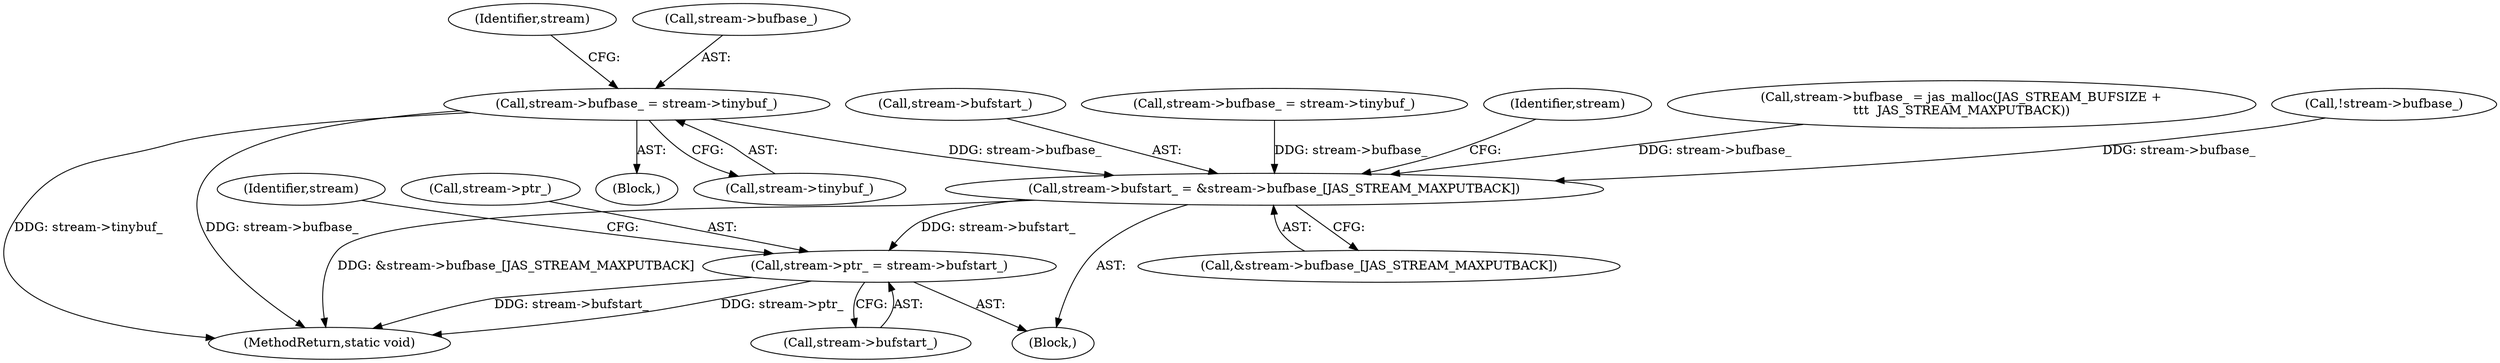 digraph "0_jasper_d42b2388f7f8e0332c846675133acea151fc557a_30@pointer" {
"1000181" [label="(Call,stream->bufbase_ = stream->tinybuf_)"];
"1000193" [label="(Call,stream->bufstart_ = &stream->bufbase_[JAS_STREAM_MAXPUTBACK])"];
"1000203" [label="(Call,stream->ptr_ = stream->bufstart_)"];
"1000190" [label="(Identifier,stream)"];
"1000193" [label="(Call,stream->bufstart_ = &stream->bufbase_[JAS_STREAM_MAXPUTBACK])"];
"1000177" [label="(Block,)"];
"1000212" [label="(Identifier,stream)"];
"1000185" [label="(Call,stream->tinybuf_)"];
"1000203" [label="(Call,stream->ptr_ = stream->bufstart_)"];
"1000205" [label="(Identifier,stream)"];
"1000130" [label="(Call,stream->bufbase_ = jas_malloc(JAS_STREAM_BUFSIZE +\n\t\t\t  JAS_STREAM_MAXPUTBACK))"];
"1000204" [label="(Call,stream->ptr_)"];
"1000181" [label="(Call,stream->bufbase_ = stream->tinybuf_)"];
"1000182" [label="(Call,stream->bufbase_)"];
"1000222" [label="(MethodReturn,static void)"];
"1000197" [label="(Call,&stream->bufbase_[JAS_STREAM_MAXPUTBACK])"];
"1000207" [label="(Call,stream->bufstart_)"];
"1000116" [label="(Call,!stream->bufbase_)"];
"1000114" [label="(Block,)"];
"1000194" [label="(Call,stream->bufstart_)"];
"1000151" [label="(Call,stream->bufbase_ = stream->tinybuf_)"];
"1000181" -> "1000177"  [label="AST: "];
"1000181" -> "1000185"  [label="CFG: "];
"1000182" -> "1000181"  [label="AST: "];
"1000185" -> "1000181"  [label="AST: "];
"1000190" -> "1000181"  [label="CFG: "];
"1000181" -> "1000222"  [label="DDG: stream->tinybuf_"];
"1000181" -> "1000222"  [label="DDG: stream->bufbase_"];
"1000181" -> "1000193"  [label="DDG: stream->bufbase_"];
"1000193" -> "1000114"  [label="AST: "];
"1000193" -> "1000197"  [label="CFG: "];
"1000194" -> "1000193"  [label="AST: "];
"1000197" -> "1000193"  [label="AST: "];
"1000205" -> "1000193"  [label="CFG: "];
"1000193" -> "1000222"  [label="DDG: &stream->bufbase_[JAS_STREAM_MAXPUTBACK]"];
"1000151" -> "1000193"  [label="DDG: stream->bufbase_"];
"1000130" -> "1000193"  [label="DDG: stream->bufbase_"];
"1000116" -> "1000193"  [label="DDG: stream->bufbase_"];
"1000193" -> "1000203"  [label="DDG: stream->bufstart_"];
"1000203" -> "1000114"  [label="AST: "];
"1000203" -> "1000207"  [label="CFG: "];
"1000204" -> "1000203"  [label="AST: "];
"1000207" -> "1000203"  [label="AST: "];
"1000212" -> "1000203"  [label="CFG: "];
"1000203" -> "1000222"  [label="DDG: stream->bufstart_"];
"1000203" -> "1000222"  [label="DDG: stream->ptr_"];
}
